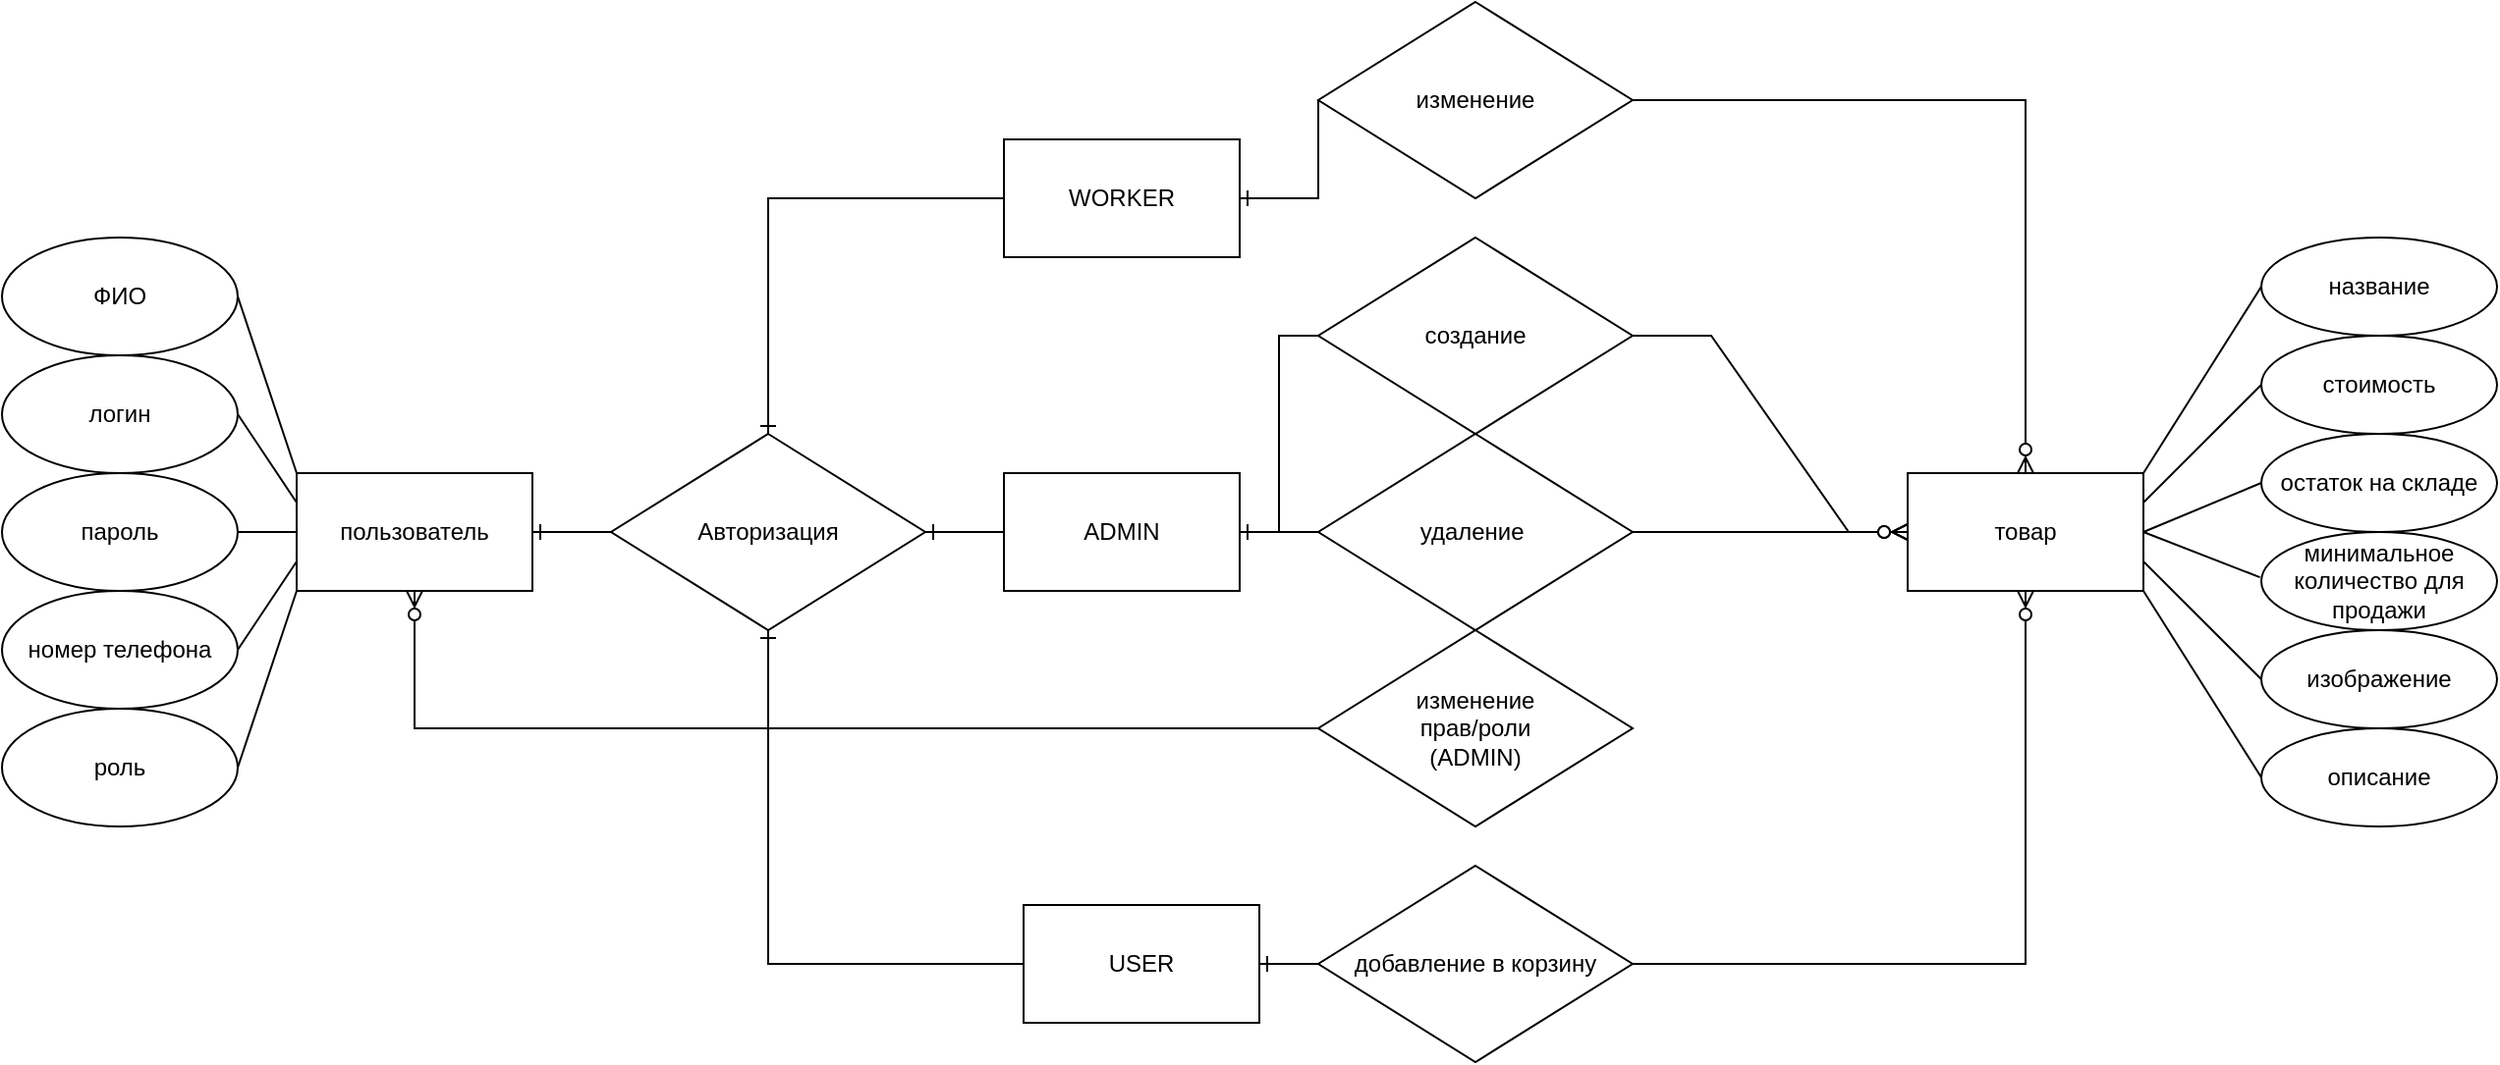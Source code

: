 <mxfile version="24.2.5" type="device">
  <diagram name="Страница — 1" id="uSQU4GUwB0Mur3rPH9Vz">
    <mxGraphModel dx="1834" dy="844" grid="1" gridSize="10" guides="0" tooltips="1" connect="1" arrows="1" fold="1" page="0" pageScale="1" pageWidth="827" pageHeight="1169" math="0" shadow="0">
      <root>
        <mxCell id="0" />
        <mxCell id="1" parent="0" />
        <mxCell id="rXC3LWwld8iyjcrSXf2F-1" value="изменение" style="rhombus;whiteSpace=wrap;html=1;" parent="1" vertex="1">
          <mxGeometry x="390" y="90" width="160" height="100" as="geometry" />
        </mxCell>
        <mxCell id="rXC3LWwld8iyjcrSXf2F-2" value="пользователь" style="rounded=0;whiteSpace=wrap;html=1;" parent="1" vertex="1">
          <mxGeometry x="-130" y="330" width="120" height="60" as="geometry" />
        </mxCell>
        <mxCell id="rXC3LWwld8iyjcrSXf2F-3" value="ФИО" style="ellipse;whiteSpace=wrap;html=1;" parent="1" vertex="1">
          <mxGeometry x="-280" y="210" width="120" height="60" as="geometry" />
        </mxCell>
        <mxCell id="rXC3LWwld8iyjcrSXf2F-4" value="логин" style="ellipse;whiteSpace=wrap;html=1;" parent="1" vertex="1">
          <mxGeometry x="-280" y="270" width="120" height="60" as="geometry" />
        </mxCell>
        <mxCell id="rXC3LWwld8iyjcrSXf2F-5" value="пароль" style="ellipse;whiteSpace=wrap;html=1;" parent="1" vertex="1">
          <mxGeometry x="-280" y="330" width="120" height="60" as="geometry" />
        </mxCell>
        <mxCell id="rXC3LWwld8iyjcrSXf2F-6" value="номер телефона" style="ellipse;whiteSpace=wrap;html=1;" parent="1" vertex="1">
          <mxGeometry x="-280" y="390" width="120" height="60" as="geometry" />
        </mxCell>
        <mxCell id="rXC3LWwld8iyjcrSXf2F-7" value="роль" style="ellipse;whiteSpace=wrap;html=1;" parent="1" vertex="1">
          <mxGeometry x="-280" y="450" width="120" height="60" as="geometry" />
        </mxCell>
        <mxCell id="rXC3LWwld8iyjcrSXf2F-8" value="товар" style="rounded=0;whiteSpace=wrap;html=1;" parent="1" vertex="1">
          <mxGeometry x="690" y="330" width="120" height="60" as="geometry" />
        </mxCell>
        <mxCell id="rXC3LWwld8iyjcrSXf2F-9" value="остаток на складе" style="ellipse;whiteSpace=wrap;html=1;" parent="1" vertex="1">
          <mxGeometry x="870" y="310" width="120" height="50" as="geometry" />
        </mxCell>
        <mxCell id="rXC3LWwld8iyjcrSXf2F-10" value="минимальное количество для продажи" style="ellipse;whiteSpace=wrap;html=1;" parent="1" vertex="1">
          <mxGeometry x="870" y="360" width="120" height="50" as="geometry" />
        </mxCell>
        <mxCell id="rXC3LWwld8iyjcrSXf2F-11" value="изображение" style="ellipse;whiteSpace=wrap;html=1;" parent="1" vertex="1">
          <mxGeometry x="870" y="410" width="120" height="50" as="geometry" />
        </mxCell>
        <mxCell id="rXC3LWwld8iyjcrSXf2F-12" value="название" style="ellipse;whiteSpace=wrap;html=1;" parent="1" vertex="1">
          <mxGeometry x="870" y="210" width="120" height="50" as="geometry" />
        </mxCell>
        <mxCell id="rXC3LWwld8iyjcrSXf2F-13" value="стоимость" style="ellipse;whiteSpace=wrap;html=1;" parent="1" vertex="1">
          <mxGeometry x="870" y="260" width="120" height="50" as="geometry" />
        </mxCell>
        <mxCell id="rXC3LWwld8iyjcrSXf2F-14" value="описание" style="ellipse;whiteSpace=wrap;html=1;" parent="1" vertex="1">
          <mxGeometry x="870" y="460" width="120" height="50" as="geometry" />
        </mxCell>
        <mxCell id="rXC3LWwld8iyjcrSXf2F-17" value="" style="endArrow=none;html=1;rounded=0;entryX=1;entryY=0.5;entryDx=0;entryDy=0;exitX=0;exitY=0.5;exitDx=0;exitDy=0;" parent="1" source="rXC3LWwld8iyjcrSXf2F-2" target="rXC3LWwld8iyjcrSXf2F-5" edge="1">
          <mxGeometry width="50" height="50" relative="1" as="geometry">
            <mxPoint x="20" y="430" as="sourcePoint" />
            <mxPoint x="70" y="380" as="targetPoint" />
          </mxGeometry>
        </mxCell>
        <mxCell id="rXC3LWwld8iyjcrSXf2F-18" value="" style="endArrow=none;html=1;rounded=0;entryX=1;entryY=0.5;entryDx=0;entryDy=0;exitX=0;exitY=0.25;exitDx=0;exitDy=0;" parent="1" source="rXC3LWwld8iyjcrSXf2F-2" target="rXC3LWwld8iyjcrSXf2F-4" edge="1">
          <mxGeometry width="50" height="50" relative="1" as="geometry">
            <mxPoint x="20" y="430" as="sourcePoint" />
            <mxPoint x="70" y="380" as="targetPoint" />
          </mxGeometry>
        </mxCell>
        <mxCell id="rXC3LWwld8iyjcrSXf2F-19" value="" style="endArrow=none;html=1;rounded=0;entryX=1;entryY=0.5;entryDx=0;entryDy=0;exitX=0;exitY=0;exitDx=0;exitDy=0;" parent="1" source="rXC3LWwld8iyjcrSXf2F-2" target="rXC3LWwld8iyjcrSXf2F-3" edge="1">
          <mxGeometry width="50" height="50" relative="1" as="geometry">
            <mxPoint x="-140" y="270" as="sourcePoint" />
            <mxPoint x="-90" y="220" as="targetPoint" />
          </mxGeometry>
        </mxCell>
        <mxCell id="rXC3LWwld8iyjcrSXf2F-20" value="" style="endArrow=none;html=1;rounded=0;entryX=0;entryY=0.75;entryDx=0;entryDy=0;exitX=1;exitY=0.5;exitDx=0;exitDy=0;" parent="1" source="rXC3LWwld8iyjcrSXf2F-6" target="rXC3LWwld8iyjcrSXf2F-2" edge="1">
          <mxGeometry width="50" height="50" relative="1" as="geometry">
            <mxPoint x="-150" y="500" as="sourcePoint" />
            <mxPoint x="-100" y="450" as="targetPoint" />
          </mxGeometry>
        </mxCell>
        <mxCell id="rXC3LWwld8iyjcrSXf2F-21" value="" style="endArrow=none;html=1;rounded=0;entryX=0;entryY=1;entryDx=0;entryDy=0;exitX=1;exitY=0.5;exitDx=0;exitDy=0;" parent="1" source="rXC3LWwld8iyjcrSXf2F-7" target="rXC3LWwld8iyjcrSXf2F-2" edge="1">
          <mxGeometry width="50" height="50" relative="1" as="geometry">
            <mxPoint x="-160" y="500" as="sourcePoint" />
            <mxPoint x="-110" y="450" as="targetPoint" />
          </mxGeometry>
        </mxCell>
        <mxCell id="rXC3LWwld8iyjcrSXf2F-22" value="" style="edgeStyle=orthogonalEdgeStyle;fontSize=12;html=1;endArrow=ERone;endFill=1;rounded=0;entryX=1;entryY=0.5;entryDx=0;entryDy=0;exitX=0;exitY=0.5;exitDx=0;exitDy=0;" parent="1" source="rXC3LWwld8iyjcrSXf2F-1" target="U5h2gn9zZq_lKY-NWSkd-4" edge="1">
          <mxGeometry width="100" height="100" relative="1" as="geometry">
            <mxPoint x="370" y="100" as="sourcePoint" />
            <mxPoint x="270" y="140" as="targetPoint" />
            <Array as="points">
              <mxPoint x="390" y="190" />
            </Array>
          </mxGeometry>
        </mxCell>
        <mxCell id="rXC3LWwld8iyjcrSXf2F-29" value="" style="endArrow=none;html=1;rounded=0;exitX=1;exitY=0.25;exitDx=0;exitDy=0;entryX=0;entryY=0.5;entryDx=0;entryDy=0;" parent="1" source="rXC3LWwld8iyjcrSXf2F-8" target="rXC3LWwld8iyjcrSXf2F-13" edge="1">
          <mxGeometry width="50" height="50" relative="1" as="geometry">
            <mxPoint x="800" y="310" as="sourcePoint" />
            <mxPoint x="850" y="260" as="targetPoint" />
          </mxGeometry>
        </mxCell>
        <mxCell id="rXC3LWwld8iyjcrSXf2F-30" value="" style="endArrow=none;html=1;rounded=0;entryX=-0.006;entryY=0.461;entryDx=0;entryDy=0;entryPerimeter=0;exitX=1;exitY=0.5;exitDx=0;exitDy=0;" parent="1" source="rXC3LWwld8iyjcrSXf2F-8" target="rXC3LWwld8iyjcrSXf2F-10" edge="1">
          <mxGeometry width="50" height="50" relative="1" as="geometry">
            <mxPoint x="770" y="310" as="sourcePoint" />
            <mxPoint x="820" y="260" as="targetPoint" />
          </mxGeometry>
        </mxCell>
        <mxCell id="rXC3LWwld8iyjcrSXf2F-31" value="" style="endArrow=none;html=1;rounded=0;entryX=0;entryY=0.5;entryDx=0;entryDy=0;exitX=1;exitY=0.5;exitDx=0;exitDy=0;" parent="1" source="rXC3LWwld8iyjcrSXf2F-8" target="rXC3LWwld8iyjcrSXf2F-9" edge="1">
          <mxGeometry width="50" height="50" relative="1" as="geometry">
            <mxPoint x="820" y="360" as="sourcePoint" />
            <mxPoint x="860" y="320" as="targetPoint" />
          </mxGeometry>
        </mxCell>
        <mxCell id="rXC3LWwld8iyjcrSXf2F-32" value="" style="endArrow=none;html=1;rounded=0;entryX=0;entryY=0.5;entryDx=0;entryDy=0;exitX=1;exitY=0;exitDx=0;exitDy=0;" parent="1" source="rXC3LWwld8iyjcrSXf2F-8" target="rXC3LWwld8iyjcrSXf2F-12" edge="1">
          <mxGeometry width="50" height="50" relative="1" as="geometry">
            <mxPoint x="770" y="310" as="sourcePoint" />
            <mxPoint x="820" y="260" as="targetPoint" />
          </mxGeometry>
        </mxCell>
        <mxCell id="rXC3LWwld8iyjcrSXf2F-33" value="" style="endArrow=none;html=1;rounded=0;exitX=0;exitY=0.5;exitDx=0;exitDy=0;entryX=1;entryY=0.75;entryDx=0;entryDy=0;" parent="1" source="rXC3LWwld8iyjcrSXf2F-11" target="rXC3LWwld8iyjcrSXf2F-8" edge="1">
          <mxGeometry width="50" height="50" relative="1" as="geometry">
            <mxPoint x="750" y="480" as="sourcePoint" />
            <mxPoint x="810" y="360" as="targetPoint" />
          </mxGeometry>
        </mxCell>
        <mxCell id="rXC3LWwld8iyjcrSXf2F-34" value="" style="endArrow=none;html=1;rounded=0;entryX=1;entryY=1;entryDx=0;entryDy=0;exitX=0;exitY=0.5;exitDx=0;exitDy=0;" parent="1" source="rXC3LWwld8iyjcrSXf2F-14" target="rXC3LWwld8iyjcrSXf2F-8" edge="1">
          <mxGeometry width="50" height="50" relative="1" as="geometry">
            <mxPoint x="730" y="500" as="sourcePoint" />
            <mxPoint x="780" y="450" as="targetPoint" />
          </mxGeometry>
        </mxCell>
        <mxCell id="rXC3LWwld8iyjcrSXf2F-35" value="создание" style="rhombus;whiteSpace=wrap;html=1;" parent="1" vertex="1">
          <mxGeometry x="390" y="210" width="160" height="100" as="geometry" />
        </mxCell>
        <mxCell id="rXC3LWwld8iyjcrSXf2F-36" value="удаление&amp;nbsp;" style="rhombus;whiteSpace=wrap;html=1;" parent="1" vertex="1">
          <mxGeometry x="390" y="310" width="160" height="100" as="geometry" />
        </mxCell>
        <mxCell id="rXC3LWwld8iyjcrSXf2F-39" value="изменение&lt;div&gt;прав/&lt;span style=&quot;background-color: initial;&quot;&gt;роли&lt;/span&gt;&lt;div&gt;(ADMIN)&lt;/div&gt;&lt;/div&gt;" style="rhombus;whiteSpace=wrap;html=1;" parent="1" vertex="1">
          <mxGeometry x="390" y="410" width="160" height="100" as="geometry" />
        </mxCell>
        <mxCell id="rXC3LWwld8iyjcrSXf2F-46" value="добавление в корзину" style="rhombus;whiteSpace=wrap;html=1;" parent="1" vertex="1">
          <mxGeometry x="390" y="530" width="160" height="100" as="geometry" />
        </mxCell>
        <mxCell id="rXC3LWwld8iyjcrSXf2F-48" value="" style="fontSize=12;html=1;endArrow=ERzeroToMany;endFill=1;rounded=0;entryX=0.5;entryY=1;entryDx=0;entryDy=0;exitX=1;exitY=0.5;exitDx=0;exitDy=0;" parent="1" source="rXC3LWwld8iyjcrSXf2F-46" target="rXC3LWwld8iyjcrSXf2F-8" edge="1">
          <mxGeometry width="100" height="100" relative="1" as="geometry">
            <mxPoint x="570" y="600" as="sourcePoint" />
            <mxPoint x="670" y="500" as="targetPoint" />
            <Array as="points">
              <mxPoint x="750" y="580" />
              <mxPoint x="750" y="530" />
            </Array>
          </mxGeometry>
        </mxCell>
        <mxCell id="rXC3LWwld8iyjcrSXf2F-49" value="" style="fontSize=12;html=1;endArrow=ERzeroToMany;endFill=1;rounded=0;entryX=0.5;entryY=0;entryDx=0;entryDy=0;exitX=1;exitY=0.5;exitDx=0;exitDy=0;" parent="1" target="rXC3LWwld8iyjcrSXf2F-8" edge="1" source="rXC3LWwld8iyjcrSXf2F-1">
          <mxGeometry width="100" height="100" relative="1" as="geometry">
            <mxPoint x="550" y="190" as="sourcePoint" />
            <mxPoint x="750" y="50" as="targetPoint" />
            <Array as="points">
              <mxPoint x="750" y="140" />
            </Array>
          </mxGeometry>
        </mxCell>
        <mxCell id="rXC3LWwld8iyjcrSXf2F-50" value="" style="fontSize=12;html=1;endArrow=ERzeroToMany;endFill=1;rounded=0;exitX=1;exitY=0.5;exitDx=0;exitDy=0;entryX=0;entryY=0.5;entryDx=0;entryDy=0;" parent="1" target="rXC3LWwld8iyjcrSXf2F-8" edge="1" source="rXC3LWwld8iyjcrSXf2F-35">
          <mxGeometry width="100" height="100" relative="1" as="geometry">
            <mxPoint x="540" y="260" as="sourcePoint" />
            <mxPoint x="740" y="290" as="targetPoint" />
            <Array as="points">
              <mxPoint x="590" y="260" />
              <mxPoint x="660" y="360" />
            </Array>
          </mxGeometry>
        </mxCell>
        <mxCell id="rXC3LWwld8iyjcrSXf2F-51" value="" style="edgeStyle=entityRelationEdgeStyle;fontSize=12;html=1;endArrow=ERzeroToMany;endFill=1;rounded=0;exitX=1;exitY=0.5;exitDx=0;exitDy=0;" parent="1" source="rXC3LWwld8iyjcrSXf2F-36" edge="1">
          <mxGeometry width="100" height="100" relative="1" as="geometry">
            <mxPoint x="590" y="460" as="sourcePoint" />
            <mxPoint x="690" y="360" as="targetPoint" />
          </mxGeometry>
        </mxCell>
        <mxCell id="U5h2gn9zZq_lKY-NWSkd-1" value="Авторизация" style="rhombus;whiteSpace=wrap;html=1;" vertex="1" parent="1">
          <mxGeometry x="30" y="310" width="160" height="100" as="geometry" />
        </mxCell>
        <mxCell id="U5h2gn9zZq_lKY-NWSkd-2" value="USER" style="rounded=0;whiteSpace=wrap;html=1;" vertex="1" parent="1">
          <mxGeometry x="240" y="550" width="120" height="60" as="geometry" />
        </mxCell>
        <mxCell id="U5h2gn9zZq_lKY-NWSkd-3" value="ADMIN" style="rounded=0;whiteSpace=wrap;html=1;" vertex="1" parent="1">
          <mxGeometry x="230" y="330" width="120" height="60" as="geometry" />
        </mxCell>
        <mxCell id="U5h2gn9zZq_lKY-NWSkd-4" value="WORKER" style="rounded=0;whiteSpace=wrap;html=1;" vertex="1" parent="1">
          <mxGeometry x="230" y="160" width="120" height="60" as="geometry" />
        </mxCell>
        <mxCell id="U5h2gn9zZq_lKY-NWSkd-5" value="" style="fontSize=12;html=1;endArrow=ERzeroToMany;endFill=1;rounded=0;exitX=0;exitY=0.5;exitDx=0;exitDy=0;entryX=0.5;entryY=1;entryDx=0;entryDy=0;" edge="1" parent="1" source="rXC3LWwld8iyjcrSXf2F-39" target="rXC3LWwld8iyjcrSXf2F-2">
          <mxGeometry width="100" height="100" relative="1" as="geometry">
            <mxPoint x="10" y="480" as="sourcePoint" />
            <mxPoint x="160" y="530" as="targetPoint" />
            <Array as="points">
              <mxPoint x="120" y="460" />
              <mxPoint x="-70" y="460" />
            </Array>
          </mxGeometry>
        </mxCell>
        <mxCell id="U5h2gn9zZq_lKY-NWSkd-6" value="" style="edgeStyle=orthogonalEdgeStyle;fontSize=12;html=1;endArrow=ERone;endFill=1;rounded=0;entryX=1;entryY=0.5;entryDx=0;entryDy=0;exitX=0;exitY=0.5;exitDx=0;exitDy=0;" edge="1" parent="1" source="rXC3LWwld8iyjcrSXf2F-35" target="U5h2gn9zZq_lKY-NWSkd-3">
          <mxGeometry width="100" height="100" relative="1" as="geometry">
            <mxPoint x="360" y="250" as="sourcePoint" />
            <mxPoint x="320" y="290" as="targetPoint" />
            <Array as="points">
              <mxPoint x="370" y="260" />
              <mxPoint x="370" y="360" />
            </Array>
          </mxGeometry>
        </mxCell>
        <mxCell id="U5h2gn9zZq_lKY-NWSkd-7" value="" style="edgeStyle=orthogonalEdgeStyle;fontSize=12;html=1;endArrow=ERone;endFill=1;rounded=0;entryX=1;entryY=0.5;entryDx=0;entryDy=0;exitX=0;exitY=0.5;exitDx=0;exitDy=0;" edge="1" parent="1" source="rXC3LWwld8iyjcrSXf2F-36" target="U5h2gn9zZq_lKY-NWSkd-3">
          <mxGeometry width="100" height="100" relative="1" as="geometry">
            <mxPoint x="400" y="290" as="sourcePoint" />
            <mxPoint x="360" y="390" as="targetPoint" />
            <Array as="points">
              <mxPoint x="370" y="360" />
              <mxPoint x="370" y="360" />
            </Array>
          </mxGeometry>
        </mxCell>
        <mxCell id="U5h2gn9zZq_lKY-NWSkd-8" value="" style="edgeStyle=orthogonalEdgeStyle;fontSize=12;html=1;endArrow=ERone;endFill=1;rounded=0;entryX=1;entryY=0.5;entryDx=0;entryDy=0;exitX=0;exitY=0.5;exitDx=0;exitDy=0;" edge="1" parent="1" source="rXC3LWwld8iyjcrSXf2F-46" target="U5h2gn9zZq_lKY-NWSkd-2">
          <mxGeometry width="100" height="100" relative="1" as="geometry">
            <mxPoint x="400" y="600" as="sourcePoint" />
            <mxPoint x="340" y="680" as="targetPoint" />
            <Array as="points">
              <mxPoint x="370" y="580" />
              <mxPoint x="370" y="580" />
            </Array>
          </mxGeometry>
        </mxCell>
        <mxCell id="U5h2gn9zZq_lKY-NWSkd-9" value="" style="edgeStyle=orthogonalEdgeStyle;fontSize=12;html=1;endArrow=ERone;endFill=1;rounded=0;entryX=0.5;entryY=0;entryDx=0;entryDy=0;exitX=0;exitY=0.5;exitDx=0;exitDy=0;" edge="1" parent="1" source="U5h2gn9zZq_lKY-NWSkd-4" target="U5h2gn9zZq_lKY-NWSkd-1">
          <mxGeometry width="100" height="100" relative="1" as="geometry">
            <mxPoint x="160" y="200" as="sourcePoint" />
            <mxPoint x="120" y="250" as="targetPoint" />
            <Array as="points">
              <mxPoint x="110" y="190" />
            </Array>
          </mxGeometry>
        </mxCell>
        <mxCell id="U5h2gn9zZq_lKY-NWSkd-10" value="" style="edgeStyle=orthogonalEdgeStyle;fontSize=12;html=1;endArrow=ERone;endFill=1;rounded=0;entryX=1;entryY=0.5;entryDx=0;entryDy=0;exitX=0;exitY=0.5;exitDx=0;exitDy=0;" edge="1" parent="1" source="U5h2gn9zZq_lKY-NWSkd-3" target="U5h2gn9zZq_lKY-NWSkd-1">
          <mxGeometry width="100" height="100" relative="1" as="geometry">
            <mxPoint x="230" y="240" as="sourcePoint" />
            <mxPoint x="190" y="290" as="targetPoint" />
            <Array as="points">
              <mxPoint x="210" y="360" />
              <mxPoint x="210" y="360" />
            </Array>
          </mxGeometry>
        </mxCell>
        <mxCell id="U5h2gn9zZq_lKY-NWSkd-11" value="" style="edgeStyle=orthogonalEdgeStyle;fontSize=12;html=1;endArrow=ERone;endFill=1;rounded=0;entryX=0.5;entryY=1;entryDx=0;entryDy=0;exitX=0;exitY=0.5;exitDx=0;exitDy=0;" edge="1" parent="1" source="U5h2gn9zZq_lKY-NWSkd-2" target="U5h2gn9zZq_lKY-NWSkd-1">
          <mxGeometry width="100" height="100" relative="1" as="geometry">
            <mxPoint x="150" y="520" as="sourcePoint" />
            <mxPoint x="110" y="570" as="targetPoint" />
            <Array as="points">
              <mxPoint x="110" y="580" />
            </Array>
          </mxGeometry>
        </mxCell>
        <mxCell id="U5h2gn9zZq_lKY-NWSkd-12" value="" style="edgeStyle=orthogonalEdgeStyle;fontSize=12;html=1;endArrow=ERone;endFill=1;rounded=0;entryX=1;entryY=0.5;entryDx=0;entryDy=0;exitX=0;exitY=0.5;exitDx=0;exitDy=0;" edge="1" parent="1" source="U5h2gn9zZq_lKY-NWSkd-1" target="rXC3LWwld8iyjcrSXf2F-2">
          <mxGeometry width="100" height="100" relative="1" as="geometry">
            <mxPoint x="20" y="380" as="sourcePoint" />
            <mxPoint x="-20" y="430" as="targetPoint" />
            <Array as="points" />
          </mxGeometry>
        </mxCell>
      </root>
    </mxGraphModel>
  </diagram>
</mxfile>
